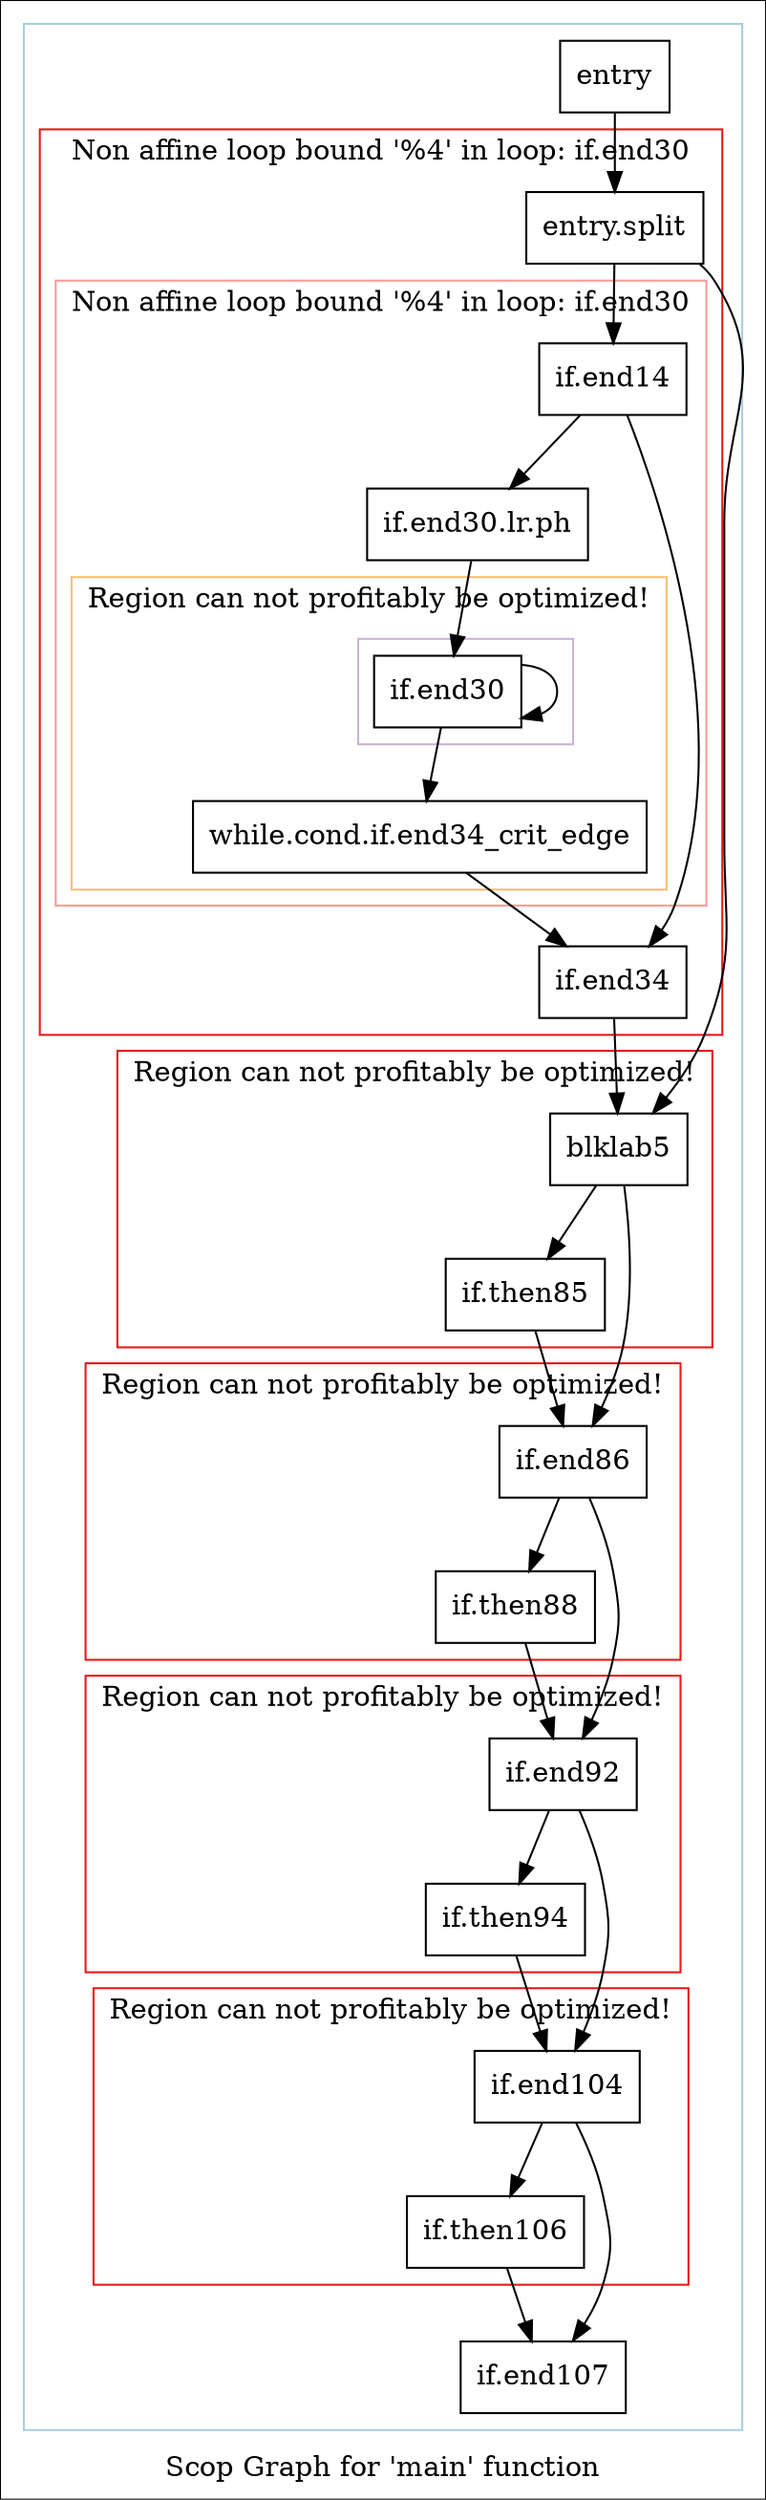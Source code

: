digraph "Scop Graph for 'main' function" {
	label="Scop Graph for 'main' function";

	Node0xc10e8a0 [shape=record,label="{entry}"];
	Node0xc10e8a0 -> Node0xc12c400;
	Node0xc12c400 [shape=record,label="{entry.split}"];
	Node0xc12c400 -> Node0xc1307e0;
	Node0xc12c400 -> Node0xc130840;
	Node0xc1307e0 [shape=record,label="{blklab5}"];
	Node0xc1307e0 -> Node0xc140f70;
	Node0xc1307e0 -> Node0xc140c00;
	Node0xc140f70 [shape=record,label="{if.end86}"];
	Node0xc140f70 -> Node0xc140c60;
	Node0xc140f70 -> Node0xc140f90;
	Node0xc140c60 [shape=record,label="{if.end92}"];
	Node0xc140c60 -> Node0xc140ec0;
	Node0xc140c60 -> Node0xc140f20;
	Node0xc140ec0 [shape=record,label="{if.end104}"];
	Node0xc140ec0 -> Node0xc12ac40;
	Node0xc140ec0 -> Node0xc140f40;
	Node0xc12ac40 [shape=record,label="{if.end107}"];
	Node0xc140f40 [shape=record,label="{if.then106}"];
	Node0xc140f40 -> Node0xc12ac40;
	Node0xc140f20 [shape=record,label="{if.then94}"];
	Node0xc140f20 -> Node0xc140ec0;
	Node0xc140f90 [shape=record,label="{if.then88}"];
	Node0xc140f90 -> Node0xc140c60;
	Node0xc140c00 [shape=record,label="{if.then85}"];
	Node0xc140c00 -> Node0xc140f70;
	Node0xc130840 [shape=record,label="{if.end14}"];
	Node0xc130840 -> Node0xc12c3d0;
	Node0xc130840 -> Node0xc12c4a0;
	Node0xc12c3d0 [shape=record,label="{if.end34}"];
	Node0xc12c3d0 -> Node0xc1307e0;
	Node0xc12c4a0 [shape=record,label="{if.end30.lr.ph}"];
	Node0xc12c4a0 -> Node0xc107ef0;
	Node0xc107ef0 [shape=record,label="{if.end30}"];
	Node0xc107ef0 -> Node0xc107ef0[constraint=false];
	Node0xc107ef0 -> Node0xc128be0;
	Node0xc128be0 [shape=record,label="{while.cond.if.end34_crit_edge}"];
	Node0xc128be0 -> Node0xc12c3d0;
	colorscheme = "paired12"
        subgraph cluster_0xc12c4f0 {
          label = "";
          style = solid;
          color = 1
          subgraph cluster_0xc1400d0 {
            label = "Non affine loop bound '%4' in loop: if.end30";
            style = solid;
            color = 6
            subgraph cluster_0xc10d0a0 {
              label = "Non affine loop bound '%4' in loop: if.end30";
              style = solid;
              color = 5
              subgraph cluster_0xc140150 {
                label = "Region can not profitably be optimized!";
                style = solid;
                color = 7
                subgraph cluster_0xc10fe90 {
                  label = "";
                  style = solid;
                  color = 9
                  Node0xc107ef0;
                }
                Node0xc128be0;
              }
              Node0xc130840;
              Node0xc12c4a0;
            }
            Node0xc12c400;
            Node0xc12c3d0;
          }
          subgraph cluster_0xc128960 {
            label = "Region can not profitably be optimized!";
            style = solid;
            color = 6
            Node0xc1307e0;
            Node0xc140c00;
          }
          subgraph cluster_0xc1149e0 {
            label = "Region can not profitably be optimized!";
            style = solid;
            color = 6
            Node0xc140f70;
            Node0xc140f90;
          }
          subgraph cluster_0xc118a30 {
            label = "Region can not profitably be optimized!";
            style = solid;
            color = 6
            Node0xc140c60;
            Node0xc140f20;
          }
          subgraph cluster_0xc13ef20 {
            label = "Region can not profitably be optimized!";
            style = solid;
            color = 6
            Node0xc140ec0;
            Node0xc140f40;
          }
          Node0xc10e8a0;
          Node0xc12ac40;
        }
}
